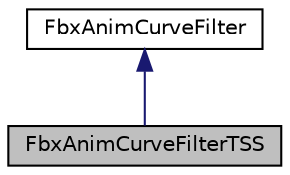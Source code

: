 digraph "FbxAnimCurveFilterTSS"
{
  edge [fontname="Helvetica",fontsize="10",labelfontname="Helvetica",labelfontsize="10"];
  node [fontname="Helvetica",fontsize="10",shape=record];
  Node0 [label="FbxAnimCurveFilterTSS",height=0.2,width=0.4,color="black", fillcolor="grey75", style="filled", fontcolor="black"];
  Node1 -> Node0 [dir="back",color="midnightblue",fontsize="10",style="solid",fontname="Helvetica"];
  Node1 [label="FbxAnimCurveFilter",height=0.2,width=0.4,color="black", fillcolor="white", style="filled",URL="$class_fbx_anim_curve_filter.html"];
}
